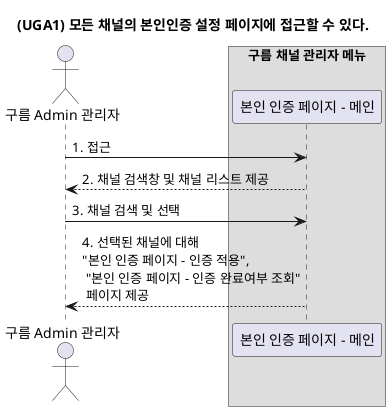 @startuml

title (UGA1) 모든 채널의 본인인증 설정 페이지에 접근할 수 있다.

actor "구름 Admin 관리자"

box "구름 채널 관리자 메뉴"
participant "본인 인증 페이지 - 메인"
endbox

"구름 Admin 관리자" -> "본인 인증 페이지 - 메인" : 1. 접근
"본인 인증 페이지 - 메인" --> "구름 Admin 관리자" : 2. 채널 검색창 및 채널 리스트 제공
"구름 Admin 관리자" -> "본인 인증 페이지 - 메인" : 3. 채널 검색 및 선택
"본인 인증 페이지 - 메인" --> "구름 Admin 관리자" : 4. 선택된 채널에 대해 \n"본인 인증 페이지 - 인증 적용", \n "본인 인증 페이지 - 인증 완료여부 조회"\n 페이지 제공

@enduml